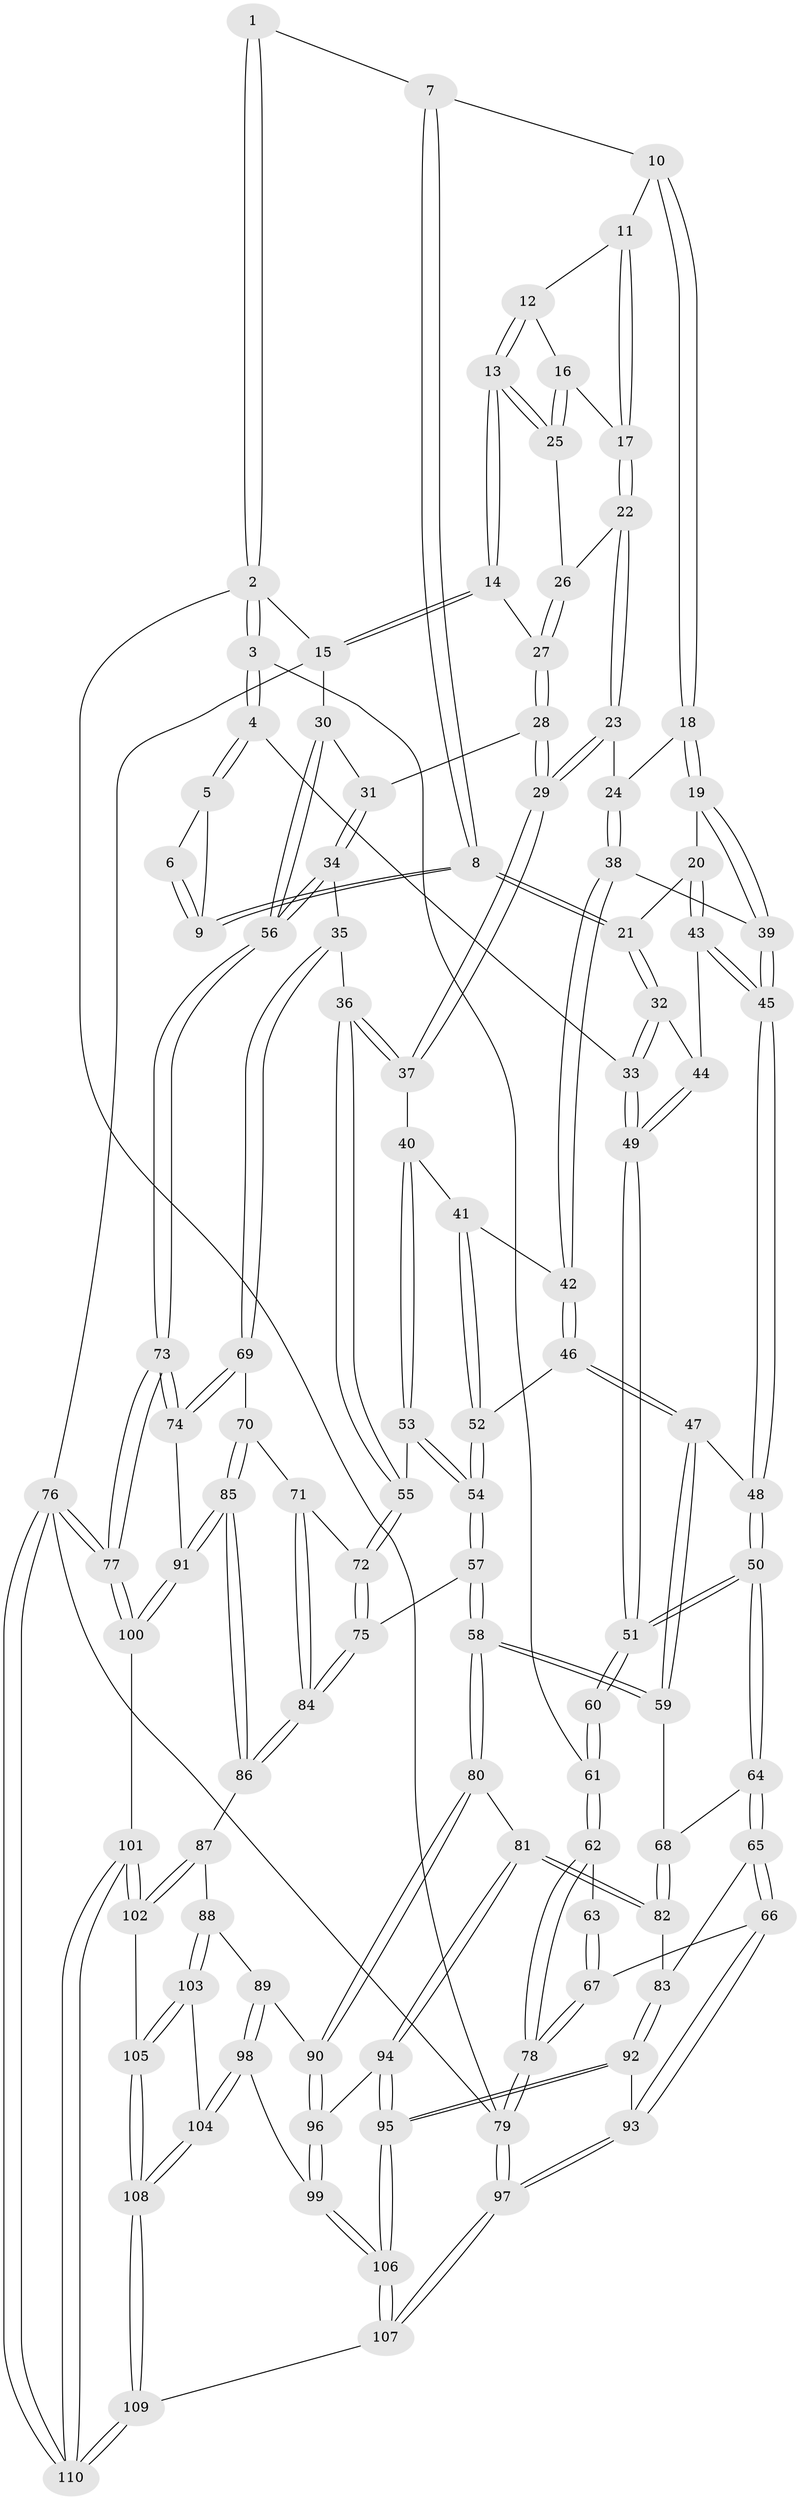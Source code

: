 // coarse degree distribution, {5: 0.18181818181818182, 2: 0.09090909090909091, 6: 0.21212121212121213, 4: 0.2727272727272727, 3: 0.18181818181818182, 7: 0.06060606060606061}
// Generated by graph-tools (version 1.1) at 2025/21/03/04/25 18:21:30]
// undirected, 110 vertices, 272 edges
graph export_dot {
graph [start="1"]
  node [color=gray90,style=filled];
  1 [pos="+0.10441747060881205+0"];
  2 [pos="+0+0"];
  3 [pos="+0+0.28085851052204797"];
  4 [pos="+0+0.28018610243954206"];
  5 [pos="+0.06310712123057571+0.17364122361406834"];
  6 [pos="+0.09907913706334191+0"];
  7 [pos="+0.2718915220639551+0"];
  8 [pos="+0.2334161606193837+0.21178354223321194"];
  9 [pos="+0.17515346961694386+0.19446214777487345"];
  10 [pos="+0.4710921701355059+0"];
  11 [pos="+0.5909368414916496+0"];
  12 [pos="+0.9303347001900788+0"];
  13 [pos="+1+0"];
  14 [pos="+1+0"];
  15 [pos="+1+0"];
  16 [pos="+0.7290203613745698+0.11215229000144772"];
  17 [pos="+0.6231159643683037+0.004094651425527706"];
  18 [pos="+0.4710669108946382+0"];
  19 [pos="+0.3992278187138042+0.23533426638055732"];
  20 [pos="+0.29000351815582154+0.23238636275225805"];
  21 [pos="+0.24399635749904658+0.2234000455431738"];
  22 [pos="+0.6216793926975294+0.10194341685275513"];
  23 [pos="+0.5716907877860481+0.24759052056511305"];
  24 [pos="+0.5697855263998234+0.24842965709930462"];
  25 [pos="+0.7346626858813239+0.1244104927394687"];
  26 [pos="+0.7444258674469204+0.1663508119266691"];
  27 [pos="+0.756583111234331+0.18680407071660862"];
  28 [pos="+0.7594216226646967+0.24977281225056014"];
  29 [pos="+0.7431541261116343+0.25972752880335886"];
  30 [pos="+1+0"];
  31 [pos="+0.8282619927201978+0.259754994422268"];
  32 [pos="+0.19718167853162086+0.3131377710610299"];
  33 [pos="+0+0.3478376688678448"];
  34 [pos="+0.9588724203326031+0.43246153458398595"];
  35 [pos="+0.7788192151238186+0.5084784340300057"];
  36 [pos="+0.7732288832765861+0.507438094046995"];
  37 [pos="+0.7347891853612364+0.3335382111051705"];
  38 [pos="+0.4860156799033057+0.29698480172262226"];
  39 [pos="+0.4774180985256757+0.29432097619978387"];
  40 [pos="+0.573260220436326+0.44404211228442625"];
  41 [pos="+0.5510536399254843+0.4204307958234116"];
  42 [pos="+0.5191508802287691+0.37128495561978936"];
  43 [pos="+0.2958021500071539+0.39144642458032647"];
  44 [pos="+0.18394391805178376+0.3940267144432753"];
  45 [pos="+0.3196641627902002+0.4806805345882551"];
  46 [pos="+0.3945108689149903+0.5212309482329651"];
  47 [pos="+0.3403568624900437+0.5311448028536557"];
  48 [pos="+0.3095211963185353+0.5030593038170076"];
  49 [pos="+0.16420131725689327+0.4782370284210446"];
  50 [pos="+0.18851458483671357+0.508413453773836"];
  51 [pos="+0.16743734500917562+0.4881588903064172"];
  52 [pos="+0.4404082159407434+0.5296140415162965"];
  53 [pos="+0.6002155610552526+0.48888765927438144"];
  54 [pos="+0.517525707605361+0.6063050008035826"];
  55 [pos="+0.7041911824449224+0.526209213408157"];
  56 [pos="+1+0.4588328492338988"];
  57 [pos="+0.49895561949045425+0.6772080163974293"];
  58 [pos="+0.46954356532254277+0.6972778841302569"];
  59 [pos="+0.349937118971975+0.5655293002750743"];
  60 [pos="+0.06614061456854543+0.5310093321069742"];
  61 [pos="+0+0.46135468637688465"];
  62 [pos="+0+0.5542420678830512"];
  63 [pos="+0.04468786420324242+0.5817293981341557"];
  64 [pos="+0.17778737534699446+0.6352185045830413"];
  65 [pos="+0.11765926661110465+0.7127229919064584"];
  66 [pos="+0.10421829897377492+0.7239342147313428"];
  67 [pos="+0.04045559875106549+0.7054129470042931"];
  68 [pos="+0.2864990938370238+0.6742280325451933"];
  69 [pos="+0.8584193356051192+0.6933077340146357"];
  70 [pos="+0.8153328662598909+0.7080950687477029"];
  71 [pos="+0.7707497697818806+0.7044078385052633"];
  72 [pos="+0.6846420750750589+0.6165991591376405"];
  73 [pos="+1+0.7836124910125527"];
  74 [pos="+1+0.7610037549023235"];
  75 [pos="+0.6244265472609144+0.7022912979916281"];
  76 [pos="+1+1"];
  77 [pos="+1+1"];
  78 [pos="+0+0.715971154559996"];
  79 [pos="+0+1"];
  80 [pos="+0.4667295652806882+0.7023566219803742"];
  81 [pos="+0.3657849586664608+0.7457795960117157"];
  82 [pos="+0.3320035788818092+0.7421452178654259"];
  83 [pos="+0.30326504508686025+0.7625990780935492"];
  84 [pos="+0.6591624089517203+0.7542337927106391"];
  85 [pos="+0.7278212687734404+0.85875950513566"];
  86 [pos="+0.6613999073766725+0.7751252379594163"];
  87 [pos="+0.563342690379061+0.8413873160282045"];
  88 [pos="+0.5572547131642455+0.8416882387917334"];
  89 [pos="+0.5221105169204435+0.8169308558465714"];
  90 [pos="+0.48159856905067855+0.7485978195865347"];
  91 [pos="+0.7364511756454205+0.8852109955600085"];
  92 [pos="+0.2444821311097598+0.8490911634985246"];
  93 [pos="+0.12017286261767099+0.7897895006997818"];
  94 [pos="+0.37602502148629063+0.8676081017621202"];
  95 [pos="+0.25818851825956723+0.8907682934907649"];
  96 [pos="+0.4123491628686813+0.9005828113463408"];
  97 [pos="+0+1"];
  98 [pos="+0.44021083493731583+0.913433477392528"];
  99 [pos="+0.4173153149600263+0.9090716242932533"];
  100 [pos="+0.7349190618526218+0.8933643703840655"];
  101 [pos="+0.7120730902893865+0.9406406316774332"];
  102 [pos="+0.666035436704681+0.9320185327652736"];
  103 [pos="+0.535723246963866+0.9189120515956133"];
  104 [pos="+0.46235039336110456+0.9281427796652257"];
  105 [pos="+0.5654592022482463+0.9532610725639103"];
  106 [pos="+0.19889874369097016+1"];
  107 [pos="+0.1891829613651383+1"];
  108 [pos="+0.5123987910046272+1"];
  109 [pos="+0.5075606782029897+1"];
  110 [pos="+0.772587114392547+1"];
  1 -- 2;
  1 -- 2;
  1 -- 7;
  2 -- 3;
  2 -- 3;
  2 -- 15;
  2 -- 79;
  3 -- 4;
  3 -- 4;
  3 -- 61;
  4 -- 5;
  4 -- 5;
  4 -- 33;
  5 -- 6;
  5 -- 9;
  6 -- 9;
  6 -- 9;
  7 -- 8;
  7 -- 8;
  7 -- 10;
  8 -- 9;
  8 -- 9;
  8 -- 21;
  8 -- 21;
  10 -- 11;
  10 -- 18;
  10 -- 18;
  11 -- 12;
  11 -- 17;
  11 -- 17;
  12 -- 13;
  12 -- 13;
  12 -- 16;
  13 -- 14;
  13 -- 14;
  13 -- 25;
  13 -- 25;
  14 -- 15;
  14 -- 15;
  14 -- 27;
  15 -- 30;
  15 -- 76;
  16 -- 17;
  16 -- 25;
  16 -- 25;
  17 -- 22;
  17 -- 22;
  18 -- 19;
  18 -- 19;
  18 -- 24;
  19 -- 20;
  19 -- 39;
  19 -- 39;
  20 -- 21;
  20 -- 43;
  20 -- 43;
  21 -- 32;
  21 -- 32;
  22 -- 23;
  22 -- 23;
  22 -- 26;
  23 -- 24;
  23 -- 29;
  23 -- 29;
  24 -- 38;
  24 -- 38;
  25 -- 26;
  26 -- 27;
  26 -- 27;
  27 -- 28;
  27 -- 28;
  28 -- 29;
  28 -- 29;
  28 -- 31;
  29 -- 37;
  29 -- 37;
  30 -- 31;
  30 -- 56;
  30 -- 56;
  31 -- 34;
  31 -- 34;
  32 -- 33;
  32 -- 33;
  32 -- 44;
  33 -- 49;
  33 -- 49;
  34 -- 35;
  34 -- 56;
  34 -- 56;
  35 -- 36;
  35 -- 69;
  35 -- 69;
  36 -- 37;
  36 -- 37;
  36 -- 55;
  36 -- 55;
  37 -- 40;
  38 -- 39;
  38 -- 42;
  38 -- 42;
  39 -- 45;
  39 -- 45;
  40 -- 41;
  40 -- 53;
  40 -- 53;
  41 -- 42;
  41 -- 52;
  41 -- 52;
  42 -- 46;
  42 -- 46;
  43 -- 44;
  43 -- 45;
  43 -- 45;
  44 -- 49;
  44 -- 49;
  45 -- 48;
  45 -- 48;
  46 -- 47;
  46 -- 47;
  46 -- 52;
  47 -- 48;
  47 -- 59;
  47 -- 59;
  48 -- 50;
  48 -- 50;
  49 -- 51;
  49 -- 51;
  50 -- 51;
  50 -- 51;
  50 -- 64;
  50 -- 64;
  51 -- 60;
  51 -- 60;
  52 -- 54;
  52 -- 54;
  53 -- 54;
  53 -- 54;
  53 -- 55;
  54 -- 57;
  54 -- 57;
  55 -- 72;
  55 -- 72;
  56 -- 73;
  56 -- 73;
  57 -- 58;
  57 -- 58;
  57 -- 75;
  58 -- 59;
  58 -- 59;
  58 -- 80;
  58 -- 80;
  59 -- 68;
  60 -- 61;
  60 -- 61;
  61 -- 62;
  61 -- 62;
  62 -- 63;
  62 -- 78;
  62 -- 78;
  63 -- 67;
  63 -- 67;
  64 -- 65;
  64 -- 65;
  64 -- 68;
  65 -- 66;
  65 -- 66;
  65 -- 83;
  66 -- 67;
  66 -- 93;
  66 -- 93;
  67 -- 78;
  67 -- 78;
  68 -- 82;
  68 -- 82;
  69 -- 70;
  69 -- 74;
  69 -- 74;
  70 -- 71;
  70 -- 85;
  70 -- 85;
  71 -- 72;
  71 -- 84;
  71 -- 84;
  72 -- 75;
  72 -- 75;
  73 -- 74;
  73 -- 74;
  73 -- 77;
  73 -- 77;
  74 -- 91;
  75 -- 84;
  75 -- 84;
  76 -- 77;
  76 -- 77;
  76 -- 110;
  76 -- 110;
  76 -- 79;
  77 -- 100;
  77 -- 100;
  78 -- 79;
  78 -- 79;
  79 -- 97;
  79 -- 97;
  80 -- 81;
  80 -- 90;
  80 -- 90;
  81 -- 82;
  81 -- 82;
  81 -- 94;
  81 -- 94;
  82 -- 83;
  83 -- 92;
  83 -- 92;
  84 -- 86;
  84 -- 86;
  85 -- 86;
  85 -- 86;
  85 -- 91;
  85 -- 91;
  86 -- 87;
  87 -- 88;
  87 -- 102;
  87 -- 102;
  88 -- 89;
  88 -- 103;
  88 -- 103;
  89 -- 90;
  89 -- 98;
  89 -- 98;
  90 -- 96;
  90 -- 96;
  91 -- 100;
  91 -- 100;
  92 -- 93;
  92 -- 95;
  92 -- 95;
  93 -- 97;
  93 -- 97;
  94 -- 95;
  94 -- 95;
  94 -- 96;
  95 -- 106;
  95 -- 106;
  96 -- 99;
  96 -- 99;
  97 -- 107;
  97 -- 107;
  98 -- 99;
  98 -- 104;
  98 -- 104;
  99 -- 106;
  99 -- 106;
  100 -- 101;
  101 -- 102;
  101 -- 102;
  101 -- 110;
  101 -- 110;
  102 -- 105;
  103 -- 104;
  103 -- 105;
  103 -- 105;
  104 -- 108;
  104 -- 108;
  105 -- 108;
  105 -- 108;
  106 -- 107;
  106 -- 107;
  107 -- 109;
  108 -- 109;
  108 -- 109;
  109 -- 110;
  109 -- 110;
}
